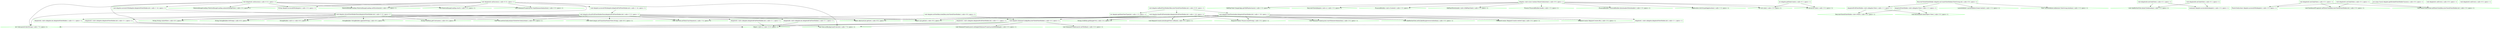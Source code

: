 digraph {
"java.lang.Object.<init>().dfab4f0d99f94f824a6db190f40d78c9" [shape=box,label="Object.<init>() | calls=15 0 | specs=-1)",color=green,shape=diamond]
"android.support.v7.widget.RecyclerView$Adapter.<init>().89a6e23da85fbff7feed35d9891afdde" [shape=box,label="RecyclerView$Adapter.<init>() | calls=1 0 | specs=-1)",color=green,shape=diamond]
"java.lang.StringBuilder.<init>().a1453c8ccb472646b431701148c46fb8" [shape=box,label="StringBuilder.<init>() | calls=6 0 | specs=-1)",color=green,shape=diamond]
"com.karthik.imager.Adapter$2.<init>(com.karthik.imager.Adapter,com.karthik.imager.Adapter$FullViewHo.91643d565aa1c0693de4446445571222" [shape=box,label="Adapter$2.<init>(Adapter,Adapter$FullViewHolder,int) | calls=2 1 | specs=-1)",color=green,shape=box]
"com.karthik.imager.Adapter$5.<init>(com.karthik.imager.Adapter,com.karthik.imager.Adapter$FullViewHo.982a9f3d2a97343178388d484efb11b6" [shape=box,label="Adapter$5.<init>(Adapter,Adapter$FullViewHolder,int) | calls=3 1 | specs=-1)",color=green,shape=box]
"com.karthik.imager.Adapter$1.<init>(com.karthik.imager.Adapter,com.karthik.imager.Adapter$ViewHolder.8d42c8aae8b0e799afdfadd042ee6833" [shape=box,label="Adapter$1.<init>(Adapter,Adapter$ViewHolder,int) | calls=2 1 | specs=-1)",color=green,shape=box]
"com.karthik.imager.Adapter$3.<init>(com.karthik.imager.Adapter,com.karthik.imager.Adapter$ViewHolder.51273152cfccf218f851f7dce84d7169" [shape=box,label="Adapter$3.<init>(Adapter,Adapter$ViewHolder,int) | calls=3 1 | specs=-1)",color=green,shape=box]
"com.karthik.imager.Adapter$FullViewHolder.<init>(com.karthik.imager.Adapter,android.view.View).7e5c972f78745728c5ec639ca2f8724c" [shape=box,label="Adapter$FullViewHolder.<init>(Adapter,View) | calls=1 2 | specs=-1)",color=green,shape=box]
"com.karthik.imager.Adapter$ViewHolder.<init>(com.karthik.imager.Adapter,android.view.View).40469744a49c6b6c9d9c6693f8bd546d" [shape=box,label="Adapter$ViewHolder.<init>(Adapter,View) | calls=1 2 | specs=-1)",color=green,shape=box]
"com.karthik.imager.Adapter$6.<init>(com.karthik.imager.Adapter,int,com.karthik.imager.Adapter$FullVi.c2e83fbd2fa1b3558ab4a9eba277ea4d" [shape=box,label="Adapter$6.<init>(Adapter,int,Adapter$FullViewHolder) | calls=3 1 | specs=-1)",color=green,shape=box]
"com.karthik.imager.Adapter$4.<init>(com.karthik.imager.Adapter,int,com.karthik.imager.Adapter$ViewHo.ce61eaae3a5c5bfc0417984c1e74970e" [shape=box,label="Adapter$4.<init>(Adapter,int,Adapter$ViewHolder) | calls=3 1 | specs=-1)",color=green,shape=box]
"com.squareup.picasso.Picasso$Builder.<init>(android.content.Context).7109af8a87241eb0b95ec0013408a2d7" [shape=box,label="Picasso$Builder.<init>(Context) | calls=1 0 | specs=-1)",color=green,shape=diamond]
"com.karthik.imager.Adapter.<init>(java.util.List,android.content.Context,com.karthik.imager.Recycler.9d13d7fc465d9f1f414888e21ecaebc7" [shape=box,label="Adapter.<init>(List,Context,PhotoClickListner) | calls=0 9 | specs=-1)",color=green,shape=box]
"com.jakewharton.picasso.OkHttp3Downloader.<init>(okhttp3.OkHttpClient).bb09419b3d244fdac7473cb4eeceae02" [shape=box,label="OkHttp3Downloader.<init>(OkHttpClient) | calls=1 0 | specs=-1)",color=green,shape=diamond]
"android.support.v7.widget.RecyclerView$ViewHolder.<init>(android.view.View).f45e263a88051cdcb587a16bb0fddd44" [shape=box,label="RecyclerView$ViewHolder.<init>(View) | calls=3 0 | specs=-1)",color=green,shape=diamond]
"com.karthik.imager.Recycler.LikeButtonView.AnimClick(boolean):void.98fe745b546c22be6d7025bbcaf4cad3" [shape=box,label="void LikeButtonView.AnimClick(boolean) | calls=2 0 | specs=-1)",color=green,shape=diamond]
"com.karthik.imager.Adapter.access$000(com.karthik.imager.Adapter):java.lang.String.902b1da56bba65b79ef5ed61f9d9e91d" [shape=box,label="String Adapter.access$000(Adapter) | calls=2 0 | specs=-1)",color=green,shape=box]
"com.karthik.imager.Adapter.access$100(com.karthik.imager.Adapter,com.karthik.imager.Adapter$ViewHold.8454d2612369c0dc8579e1e4301cda66" [shape=box,label="void Adapter.access$100(Adapter,Adapter$ViewHolder,int) | calls=1 14 | specs=-1)",color=green,shape=box]
"com.karthik.imager.Adapter.access$200(com.karthik.imager.Adapter,com.karthik.imager.Adapter$FullView.c331e8e908e9c6bb9d997ddd8cd2cdc7" [shape=box,label="void Adapter.access$200(Adapter,Adapter$FullViewHolder,int) | calls=1 14 | specs=-1)",color=green,shape=box]
"com.karthik.imager.Adapter.access$300(com.karthik.imager.Adapter):com.karthik.imager.Recycler.PhotoC.0f416457cc9a0b404a870ae81fa9be96" [shape=box,label="PhotoClickListner Adapter.access$300(Adapter) | calls=2 0 | specs=-1)",color=green,shape=box]
"com.karthik.imager.Adapter.access$400(com.karthik.imager.Adapter):boolean[].c81602cc8a6fb27bd5603bd6fc90bf59" [shape=box,label="boolean[] Adapter.access$400(Adapter) | calls=2 0 | specs=-1)",color=green,shape=box]
"com.github.florent37.materialimageloading.MaterialImageLoading.animate(android.widget.ImageView):com.6a5674865f41a918c014a37e2c88d887" [shape=box,label="MaterialImageLoading MaterialImageLoading.animate(ImageView) | calls=2 0 | specs=-1)",color=green,shape=diamond]
"java.lang.StringBuilder.append(java.lang.String):java.lang.StringBuilder.347880f2435b095a604a93e1e0437477" [shape=box,label="StringBuilder StringBuilder.append(String) | calls=6 0 | specs=-1)",color=green,shape=diamond]
"com.karthik.imager.Adapter.attachFullViewHolderData(com.karthik.imager.Adapter$FullViewHolder,int):v.9f94194b7eccf1c9a744b25afc5f3730" [shape=box,label="void Adapter.attachFullViewHolderData(Adapter$FullViewHolder,int) | calls=2 13 | specs=-1)",color=green,shape=box]
"com.karthik.imager.Adapter.attachViewHolderData(com.karthik.imager.Adapter$ViewHolder,int):void.63076ec293eea5a15868a5769012aad7" [shape=box,label="void Adapter.attachViewHolderData(Adapter$ViewHolder,int) | calls=2 13 | specs=-1)",color=green,shape=box]
"butterknife.ButterKnife.bind(java.lang.Object,android.view.View):void.7d61fae7e0c6e0fcf917cea82eab6398" [shape=box,label="void ButterKnife.bind(Object,View) | calls=3 0 | specs=-1)",color=green,shape=diamond]
"com.karthik.imager.Adapter.bindFullViewholder(com.karthik.imager.Adapter$FullViewHolder,int):void.6bc6ff6a83cf9d8cbdfdb0e76947d688" [shape=box,label="void Adapter.bindFullViewholder(Adapter$FullViewHolder,int) | calls=1 16 | specs=-1)",color=green,shape=box]
"com.karthik.imager.Adapter.bindViewholder(com.karthik.imager.Adapter$ViewHolder,int):void.c7a8db3ca5c67b80acff05e07270b3c6" [shape=box,label="void Adapter.bindViewholder(Adapter$ViewHolder,int) | calls=1 16 | specs=-1)",color=green,shape=box]
"com.squareup.picasso.Picasso$Builder.build():com.squareup.picasso.Picasso.fc346714ec5afb7959a71cb94d6ea065" [shape=box,label="Picasso Picasso$Builder.build() | calls=1 0 | specs=-1)",color=green,shape=diamond]
"com.squareup.picasso.RequestCreator.centerCrop():com.squareup.picasso.RequestCreator.da9c5679260b0556add647cfed85599a" [shape=box,label="RequestCreator RequestCreator.centerCrop() | calls=3 0 | specs=-1)",color=green,shape=diamond]
"com.squareup.picasso.Picasso$Builder.downloader(com.squareup.picasso.Downloader):com.squareup.picass.f7a37ab291fc1ec285aca1dac604f92e" [shape=box,label="Picasso$Builder Picasso$Builder.downloader(Downloader) | calls=1 0 | specs=-1)",color=green,shape=diamond]
"com.squareup.picasso.RequestCreator.fit():com.squareup.picasso.RequestCreator.51463da0fc7f680478736b0524ed68e4" [shape=box,label="RequestCreator RequestCreator.fit() | calls=3 0 | specs=-1)",color=green,shape=diamond]
"android.view.LayoutInflater.from(android.content.Context):android.view.LayoutInflater.bb6190fb9301f042f33de1599b50c176" [shape=box,label="LayoutInflater LayoutInflater.from(Context) | calls=1 0 | specs=-1)",color=green,shape=diamond]
"java.util.AbstractList.get(int):java.lang.Object.7a3e92c7bb3894920371b1cb88cbf046" [shape=box,label="Object AbstractList.get(int) | calls=9 0 | specs=-1)",color=green,shape=diamond]
"java.util.List.get(int):java.lang.Object.443c15f95e18d3aadc3d478f20fafd92" [shape=box,label="Object List.get(int) | calls=9 0 | specs=-1)",color=green,shape=diamond]
"android.app.Activity.getApplication():android.app.Application.cef3b86a82df74701bcac5bcfe1c34b5" [shape=box,label="Application Activity.getApplication() | calls=1 0 | specs=-1)",color=green,shape=diamond]
"com.karthik.imager.Adapter.getDividedViewHolderClasses():java.lang.Class[].d288131d859269a4ed5ca3e5204cddf4" [shape=box,label="java.lang.Class[] Adapter.getDividedViewHolderClasses() | calls=0 0 | specs=-1)",color=green,shape=box]
"com.karthik.imager.APIService.GridItem.getImageUrl():java.lang.String.44654a6d1451106224a2c581db316bb7" [shape=box,label="String GridItem.getImageUrl() | calls=3 0 | specs=-1)",color=green,shape=diamond]
"com.karthik.imager.Adapter.getItemCount():int.3af048d1ecd235e4d6296ecdc623a703" [shape=box,label="int Adapter.getItemCount() | calls=0 2 | specs=-1)",color=green,shape=box]
"com.karthik.imager.Adapter.getItemViewType(int):int.e1f37532ea9ef6b91b2116c2eab42727" [shape=box,label="int Adapter.getItemViewType(int) | calls=1 0 | specs=-1)",color=green,shape=box]
"com.karthik.imager.ImagerApp.getOkHttpInstance():okhttp3.OkHttpClient.7b7c112244cf11d1aa30906c22574769" [shape=box,label="OkHttpClient ImagerApp.getOkHttpInstance() | calls=1 0 | specs=-1)",color=green,shape=diamond]
"com.karthik.imager.APIService.GridItem.getUsername():java.lang.String.8fd17b61da301c8b15be76dbb2c51a6a" [shape=box,label="String GridItem.getUsername() | calls=6 0 | specs=-1)",color=green,shape=diamond]
"android.view.LayoutInflater.inflate(int,android.view.ViewGroup,boolean):android.view.View.a16c788d0434d6bf1b5122d03d38f21b" [shape=box,label="View LayoutInflater.inflate(int,ViewGroup,boolean) | calls=1 0 | specs=-1)",color=green,shape=diamond]
"com.squareup.picasso.RequestCreator.into(android.widget.ImageView,com.squareup.picasso.Callback):voi.92225d18d75b170e29bbf5b0b1abb009" [shape=box,label="void RequestCreator.into(ImageView,Callback) | calls=3 0 | specs=-1)",color=green,shape=diamond]
"com.squareup.picasso.Picasso.load(java.lang.String):com.squareup.picasso.RequestCreator.0fce7a217de4a3ba4b9ef7bef7e22344" [shape=box,label="RequestCreator Picasso.load(String) | calls=3 0 | specs=-1)",color=green,shape=diamond]
"com.karthik.imager.Adapter.onBindViewHolder(android.support.v7.widget.RecyclerView$ViewHolder,int):v.7399c45e99b82a32a6e25e3384dd8a2a" [shape=box,label="void Adapter.onBindViewHolder(RecyclerView$ViewHolder,int) | calls=0 20 | specs=-1)",color=green,shape=box]
"com.karthik.imager.Adapter$3.onClick(android.view.View):void.66e65d0a9b512e13ccba01268aab8dd9" [shape=box,label="void Adapter$3.onClick(View) | calls=0 3 | specs=-1)",color=green,shape=box]
"com.karthik.imager.Adapter$4.onClick(android.view.View):void.11d405968bfebc1a3ac1cfb9ffd13783" [shape=box,label="void Adapter$4.onClick(View) | calls=0 2 | specs=-1)",color=green,shape=box]
"com.karthik.imager.Adapter$5.onClick(android.view.View):void.f212ed48215980fd0257732c55c94e09" [shape=box,label="void Adapter$5.onClick(View) | calls=0 3 | specs=-1)",color=green,shape=box]
"com.karthik.imager.Adapter$6.onClick(android.view.View):void.f9f68f2f3f089e879ba154892d966bbb" [shape=box,label="void Adapter$6.onClick(View) | calls=0 2 | specs=-1)",color=green,shape=box]
"com.karthik.imager.Adapter.onCreateViewHolder(android.view.ViewGroup,int):android.support.v7.widget..97e46fa39272689fb2b6631c60a3e78a" [shape=box,label="RecyclerView$ViewHolder Adapter.onCreateViewHolder(ViewGroup,int) | calls=0 6 | specs=-1)",color=green,shape=box]
"com.karthik.imager.Adapter$1.onError():void.d06ac0ea6589704f2c0fc7e9d3fb8360" [shape=box,label="void Adapter$1.onError() | calls=0 0 | specs=-1)",color=green,shape=box]
"com.karthik.imager.Adapter$2.onError():void.9a6bf8d167cdc2d1f0a41d40f676a9e9" [shape=box,label="void Adapter$2.onError() | calls=0 0 | specs=-1)",color=green,shape=box]
"com.karthik.imager.Fragments.DashboardFragment.onPhotoClick(android.support.v7.widget.RecyclerView$V.2826823f22fc48ac982ed12754fdaab4" [shape=box,label="void DashboardFragment.onPhotoClick(RecyclerView$ViewHolder,int) | calls=2 0 | specs=-1)",color=green,shape=diamond]
"com.karthik.imager.Recycler.PhotoClickListner.onPhotoClick(android.support.v7.widget.RecyclerView$Vi.9be88a1885bc5b0da623f991c5d301e1" [shape=box,label="void PhotoClickListner.onPhotoClick(RecyclerView$ViewHolder,int) | calls=2 0 | specs=-1)",color=green,shape=diamond]
"com.karthik.imager.Adapter$1.onSuccess():void.acfa71d3d2ba1cfff31ba66d89d4d1aa" [shape=box,label="void Adapter$1.onSuccess() | calls=0 22 | specs=-1)",color=green,shape=box]
"com.karthik.imager.Adapter$2.onSuccess():void.5cf2f297beb15fd792d4782ca3a5b5b2" [shape=box,label="void Adapter$2.onSuccess() | calls=0 22 | specs=-1)",color=green,shape=box]
"com.karthik.imager.Adapter.onViewRecycled(android.support.v7.widget.RecyclerView$ViewHolder):void.236b7866ec166f3670b5e9a38500d183" [shape=box,label="void Adapter.onViewRecycled(RecyclerView$ViewHolder) | calls=0 6 | specs=-1)",color=green,shape=box]
"android.graphics.Color.parseColor(java.lang.String):int.712142af51069b36ec9fa90322b89b95" [shape=box,label="int Color.parseColor(String) | calls=7 0 | specs=-1)",color=green,shape=diamond]
"com.facebook.shimmer.ShimmerFrameLayout.setAngle(com.facebook.shimmer.ShimmerFrameLayout$MaskAngle):.e171d58ba04ac927b13ead4872ca01db" [shape=box,label="void ShimmerFrameLayout.setAngle(ShimmerFrameLayout$MaskAngle) | calls=5 0 | specs=-1)",color=green,shape=diamond]
"android.view.View.setBackgroundColor(int):void.e6675ffd248e44b255c6d9cae817c0f7" [shape=box,label="void View.setBackgroundColor(int) | calls=7 0 | specs=-1)",color=green,shape=diamond]
"com.github.florent37.materialimageloading.MaterialImageLoading.setDuration(int):com.github.florent37.96d5afa9672bf87cd12014173c907e10" [shape=box,label="MaterialImageLoading MaterialImageLoading.setDuration(int) | calls=2 0 | specs=-1)",color=green,shape=diamond]
"com.karthik.imager.Recycler.LikeButtonView.setIsLikedImageresource(boolean):void.6322ba1e69960a11d93235ac274b50b8" [shape=box,label="void LikeButtonView.setIsLikedImageresource(boolean) | calls=3 0 | specs=-1)",color=green,shape=diamond]
"android.view.View.setOnClickListener(android.view.View$OnClickListener):void.3a8774cd09e601df8eb3337a6947b61a" [shape=box,label="void View.setOnClickListener(View$OnClickListener) | calls=6 0 | specs=-1)",color=green,shape=diamond]
"android.widget.TextView.setText(java.lang.CharSequence):void.aa5ba84940c4b70ce95ea3e31703744f" [shape=box,label="void TextView.setText(CharSequence) | calls=7 0 | specs=-1)",color=green,shape=diamond]
"com.facebook.shimmer.ShimmerFrameLayout.setTilt(float):void.cbfe41daf2d609311d0a56ea69de3ccf" [shape=box,label="void ShimmerFrameLayout.setTilt(float) | calls=5 0 | specs=-1)",color=green,shape=diamond]
"android.support.v4.view.ViewCompat.setTransitionName(android.view.View,java.lang.String):void.e0f3e711788b7d503d2d5f1d391f8784" [shape=box,label="void ViewCompat.setTransitionName(View,String) | calls=6 0 | specs=-1)",color=green,shape=diamond]
"com.karthik.imager.Adapter.shimmerConfig(android.support.v7.widget.RecyclerView$ViewHolder):void.3b1caf37269f79334ac178ce7bceb4d0" [shape=box,label="void Adapter.shimmerConfig(RecyclerView$ViewHolder) | calls=4 4 | specs=-1)",color=green,shape=box]
"java.util.ArrayList.size():int.16e0032c4c6bbb047bf4a0c023035add" [shape=box,label="int ArrayList.size() | calls=2 0 | specs=-1)",color=green,shape=diamond]
"java.util.List.size():int.356f3d3a15ab19c2108beb77cf26f39a" [shape=box,label="int List.size() | calls=2 0 | specs=-1)",color=green,shape=diamond]
"com.github.florent37.materialimageloading.MaterialImageLoading.start():void.d254ad16367928b54a8ad4f9a0870728" [shape=box,label="void MaterialImageLoading.start() | calls=2 0 | specs=-1)",color=green,shape=diamond]
"com.facebook.shimmer.ShimmerFrameLayout.startShimmerAnimation():void.5f7ead2f1a3dc11b3e7d9e526fc7ef30" [shape=box,label="void ShimmerFrameLayout.startShimmerAnimation() | calls=3 0 | specs=-1)",color=green,shape=diamond]
"com.facebook.shimmer.ShimmerFrameLayout.stopShimmerAnimation():void.837bfc00a66ec1281c53994b13b5fb60" [shape=box,label="void ShimmerFrameLayout.stopShimmerAnimation() | calls=2 0 | specs=-1)",color=green,shape=diamond]
"java.lang.StringBuilder.toString():java.lang.String.4a65ad5ed7556db09d8fe83c91a23801" [shape=box,label="String StringBuilder.toString() | calls=6 0 | specs=-1)",color=green,shape=diamond]
"java.lang.String.valueOf(int):java.lang.String.e3bfb10aef7428d1d6b7d513d89bc074" [shape=box,label="String String.valueOf(int) | calls=6 0 | specs=-1)",color=green,shape=diamond]
"com.karthik.imager.Adapter.shimmerConfig(android.support.v7.widget.RecyclerView$ViewHolder):void.3b1caf37269f79334ac178ce7bceb4d0" -> "com.facebook.shimmer.ShimmerFrameLayout.setTilt(float):void.cbfe41daf2d609311d0a56ea69de3ccf"
"com.karthik.imager.Adapter.shimmerConfig(android.support.v7.widget.RecyclerView$ViewHolder):void.3b1caf37269f79334ac178ce7bceb4d0" -> "android.view.View.setBackgroundColor(int):void.e6675ffd248e44b255c6d9cae817c0f7"
"com.karthik.imager.Adapter.shimmerConfig(android.support.v7.widget.RecyclerView$ViewHolder):void.3b1caf37269f79334ac178ce7bceb4d0" -> "com.facebook.shimmer.ShimmerFrameLayout.setAngle(com.facebook.shimmer.ShimmerFrameLayout$MaskAngle):.e171d58ba04ac927b13ead4872ca01db"
"com.karthik.imager.Adapter.shimmerConfig(android.support.v7.widget.RecyclerView$ViewHolder):void.3b1caf37269f79334ac178ce7bceb4d0" -> "android.graphics.Color.parseColor(java.lang.String):int.712142af51069b36ec9fa90322b89b95"
"com.karthik.imager.Adapter.onViewRecycled(android.support.v7.widget.RecyclerView$ViewHolder):void.236b7866ec166f3670b5e9a38500d183" -> "com.karthik.imager.Adapter.shimmerConfig(android.support.v7.widget.RecyclerView$ViewHolder):void.3b1caf37269f79334ac178ce7bceb4d0"
"com.karthik.imager.Adapter.onViewRecycled(android.support.v7.widget.RecyclerView$ViewHolder):void.236b7866ec166f3670b5e9a38500d183" -> "android.widget.TextView.setText(java.lang.CharSequence):void.aa5ba84940c4b70ce95ea3e31703744f"
"com.karthik.imager.Adapter$2.onSuccess():void.5cf2f297beb15fd792d4782ca3a5b5b2" -> "com.facebook.shimmer.ShimmerFrameLayout.stopShimmerAnimation():void.837bfc00a66ec1281c53994b13b5fb60"
"com.karthik.imager.Adapter$2.onSuccess():void.5cf2f297beb15fd792d4782ca3a5b5b2" -> "com.github.florent37.materialimageloading.MaterialImageLoading.start():void.d254ad16367928b54a8ad4f9a0870728"
"com.karthik.imager.Adapter$2.onSuccess():void.5cf2f297beb15fd792d4782ca3a5b5b2" -> "com.github.florent37.materialimageloading.MaterialImageLoading.setDuration(int):com.github.florent37.96d5afa9672bf87cd12014173c907e10"
"com.karthik.imager.Adapter$2.onSuccess():void.5cf2f297beb15fd792d4782ca3a5b5b2" -> "android.view.View.setBackgroundColor(int):void.e6675ffd248e44b255c6d9cae817c0f7"
"com.karthik.imager.Adapter$2.onSuccess():void.5cf2f297beb15fd792d4782ca3a5b5b2" -> "android.graphics.Color.parseColor(java.lang.String):int.712142af51069b36ec9fa90322b89b95"
"com.karthik.imager.Adapter$2.onSuccess():void.5cf2f297beb15fd792d4782ca3a5b5b2" -> "com.github.florent37.materialimageloading.MaterialImageLoading.animate(android.widget.ImageView):com.6a5674865f41a918c014a37e2c88d887"
"com.karthik.imager.Adapter$2.onSuccess():void.5cf2f297beb15fd792d4782ca3a5b5b2" -> "com.karthik.imager.Adapter.access$200(com.karthik.imager.Adapter,com.karthik.imager.Adapter$FullView.c331e8e908e9c6bb9d997ddd8cd2cdc7"
"com.karthik.imager.Adapter$2.onSuccess():void.5cf2f297beb15fd792d4782ca3a5b5b2" -> "com.karthik.imager.Adapter.access$000(com.karthik.imager.Adapter):java.lang.String.902b1da56bba65b79ef5ed61f9d9e91d"
"com.karthik.imager.Adapter$1.onSuccess():void.acfa71d3d2ba1cfff31ba66d89d4d1aa" -> "com.facebook.shimmer.ShimmerFrameLayout.stopShimmerAnimation():void.837bfc00a66ec1281c53994b13b5fb60"
"com.karthik.imager.Adapter$1.onSuccess():void.acfa71d3d2ba1cfff31ba66d89d4d1aa" -> "com.github.florent37.materialimageloading.MaterialImageLoading.start():void.d254ad16367928b54a8ad4f9a0870728"
"com.karthik.imager.Adapter$1.onSuccess():void.acfa71d3d2ba1cfff31ba66d89d4d1aa" -> "com.github.florent37.materialimageloading.MaterialImageLoading.setDuration(int):com.github.florent37.96d5afa9672bf87cd12014173c907e10"
"com.karthik.imager.Adapter$1.onSuccess():void.acfa71d3d2ba1cfff31ba66d89d4d1aa" -> "android.view.View.setBackgroundColor(int):void.e6675ffd248e44b255c6d9cae817c0f7"
"com.karthik.imager.Adapter$1.onSuccess():void.acfa71d3d2ba1cfff31ba66d89d4d1aa" -> "android.graphics.Color.parseColor(java.lang.String):int.712142af51069b36ec9fa90322b89b95"
"com.karthik.imager.Adapter$1.onSuccess():void.acfa71d3d2ba1cfff31ba66d89d4d1aa" -> "com.github.florent37.materialimageloading.MaterialImageLoading.animate(android.widget.ImageView):com.6a5674865f41a918c014a37e2c88d887"
"com.karthik.imager.Adapter$1.onSuccess():void.acfa71d3d2ba1cfff31ba66d89d4d1aa" -> "com.karthik.imager.Adapter.access$100(com.karthik.imager.Adapter,com.karthik.imager.Adapter$ViewHold.8454d2612369c0dc8579e1e4301cda66"
"com.karthik.imager.Adapter$1.onSuccess():void.acfa71d3d2ba1cfff31ba66d89d4d1aa" -> "com.karthik.imager.Adapter.access$000(com.karthik.imager.Adapter):java.lang.String.902b1da56bba65b79ef5ed61f9d9e91d"
"com.karthik.imager.Adapter.onCreateViewHolder(android.view.ViewGroup,int):android.support.v7.widget..97e46fa39272689fb2b6631c60a3e78a" -> "android.view.LayoutInflater.inflate(int,android.view.ViewGroup,boolean):android.view.View.a16c788d0434d6bf1b5122d03d38f21b"
"com.karthik.imager.Adapter.onCreateViewHolder(android.view.ViewGroup,int):android.support.v7.widget..97e46fa39272689fb2b6631c60a3e78a" -> "android.view.LayoutInflater.from(android.content.Context):android.view.LayoutInflater.bb6190fb9301f042f33de1599b50c176"
"com.karthik.imager.Adapter.onCreateViewHolder(android.view.ViewGroup,int):android.support.v7.widget..97e46fa39272689fb2b6631c60a3e78a" -> "com.karthik.imager.Adapter$ViewHolder.<init>(com.karthik.imager.Adapter,android.view.View).40469744a49c6b6c9d9c6693f8bd546d"
"com.karthik.imager.Adapter.onCreateViewHolder(android.view.ViewGroup,int):android.support.v7.widget..97e46fa39272689fb2b6631c60a3e78a" -> "com.karthik.imager.Adapter$FullViewHolder.<init>(com.karthik.imager.Adapter,android.view.View).7e5c972f78745728c5ec639ca2f8724c"
"com.karthik.imager.Adapter$6.onClick(android.view.View):void.f9f68f2f3f089e879ba154892d966bbb" -> "com.karthik.imager.Adapter.access$400(com.karthik.imager.Adapter):boolean[].c81602cc8a6fb27bd5603bd6fc90bf59"
"com.karthik.imager.Adapter$6.onClick(android.view.View):void.f9f68f2f3f089e879ba154892d966bbb" -> "com.karthik.imager.Recycler.LikeButtonView.AnimClick(boolean):void.98fe745b546c22be6d7025bbcaf4cad3"
"com.karthik.imager.Adapter$5.onClick(android.view.View):void.f212ed48215980fd0257732c55c94e09" -> "com.karthik.imager.Recycler.PhotoClickListner.onPhotoClick(android.support.v7.widget.RecyclerView$Vi.9be88a1885bc5b0da623f991c5d301e1"
"com.karthik.imager.Adapter$5.onClick(android.view.View):void.f212ed48215980fd0257732c55c94e09" -> "com.karthik.imager.Fragments.DashboardFragment.onPhotoClick(android.support.v7.widget.RecyclerView$V.2826823f22fc48ac982ed12754fdaab4"
"com.karthik.imager.Adapter$5.onClick(android.view.View):void.f212ed48215980fd0257732c55c94e09" -> "com.karthik.imager.Adapter.access$300(com.karthik.imager.Adapter):com.karthik.imager.Recycler.PhotoC.0f416457cc9a0b404a870ae81fa9be96"
"com.karthik.imager.Adapter$4.onClick(android.view.View):void.11d405968bfebc1a3ac1cfb9ffd13783" -> "com.karthik.imager.Adapter.access$400(com.karthik.imager.Adapter):boolean[].c81602cc8a6fb27bd5603bd6fc90bf59"
"com.karthik.imager.Adapter$4.onClick(android.view.View):void.11d405968bfebc1a3ac1cfb9ffd13783" -> "com.karthik.imager.Recycler.LikeButtonView.AnimClick(boolean):void.98fe745b546c22be6d7025bbcaf4cad3"
"com.karthik.imager.Adapter$3.onClick(android.view.View):void.66e65d0a9b512e13ccba01268aab8dd9" -> "com.karthik.imager.Recycler.PhotoClickListner.onPhotoClick(android.support.v7.widget.RecyclerView$Vi.9be88a1885bc5b0da623f991c5d301e1"
"com.karthik.imager.Adapter$3.onClick(android.view.View):void.66e65d0a9b512e13ccba01268aab8dd9" -> "com.karthik.imager.Fragments.DashboardFragment.onPhotoClick(android.support.v7.widget.RecyclerView$V.2826823f22fc48ac982ed12754fdaab4"
"com.karthik.imager.Adapter$3.onClick(android.view.View):void.66e65d0a9b512e13ccba01268aab8dd9" -> "com.karthik.imager.Adapter.access$300(com.karthik.imager.Adapter):com.karthik.imager.Recycler.PhotoC.0f416457cc9a0b404a870ae81fa9be96"
"com.karthik.imager.Adapter.onBindViewHolder(android.support.v7.widget.RecyclerView$ViewHolder,int):v.7399c45e99b82a32a6e25e3384dd8a2a" -> "com.karthik.imager.Adapter.getItemViewType(int):int.e1f37532ea9ef6b91b2116c2eab42727"
"com.karthik.imager.Adapter.onBindViewHolder(android.support.v7.widget.RecyclerView$ViewHolder,int):v.7399c45e99b82a32a6e25e3384dd8a2a" -> "com.karthik.imager.Adapter.bindViewholder(com.karthik.imager.Adapter$ViewHolder,int):void.c7a8db3ca5c67b80acff05e07270b3c6"
"com.karthik.imager.Adapter.onBindViewHolder(android.support.v7.widget.RecyclerView$ViewHolder,int):v.7399c45e99b82a32a6e25e3384dd8a2a" -> "com.karthik.imager.Adapter.bindFullViewholder(com.karthik.imager.Adapter$FullViewHolder,int):void.6bc6ff6a83cf9d8cbdfdb0e76947d688"
"com.karthik.imager.Adapter.getItemCount():int.3af048d1ecd235e4d6296ecdc623a703" -> "java.util.List.size():int.356f3d3a15ab19c2108beb77cf26f39a"
"com.karthik.imager.Adapter.getItemCount():int.3af048d1ecd235e4d6296ecdc623a703" -> "java.util.ArrayList.size():int.16e0032c4c6bbb047bf4a0c023035add"
"com.karthik.imager.Adapter.bindViewholder(com.karthik.imager.Adapter$ViewHolder,int):void.c7a8db3ca5c67b80acff05e07270b3c6" -> "com.facebook.shimmer.ShimmerFrameLayout.startShimmerAnimation():void.5f7ead2f1a3dc11b3e7d9e526fc7ef30"
"com.karthik.imager.Adapter.bindViewholder(com.karthik.imager.Adapter$ViewHolder,int):void.c7a8db3ca5c67b80acff05e07270b3c6" -> "com.karthik.imager.Adapter.shimmerConfig(android.support.v7.widget.RecyclerView$ViewHolder):void.3b1caf37269f79334ac178ce7bceb4d0"
"com.karthik.imager.Adapter.bindViewholder(com.karthik.imager.Adapter$ViewHolder,int):void.c7a8db3ca5c67b80acff05e07270b3c6" -> "com.karthik.imager.Recycler.LikeButtonView.setIsLikedImageresource(boolean):void.6322ba1e69960a11d93235ac274b50b8"
"com.karthik.imager.Adapter.bindViewholder(com.karthik.imager.Adapter$ViewHolder,int):void.c7a8db3ca5c67b80acff05e07270b3c6" -> "com.squareup.picasso.Picasso.load(java.lang.String):com.squareup.picasso.RequestCreator.0fce7a217de4a3ba4b9ef7bef7e22344"
"com.karthik.imager.Adapter.bindViewholder(com.karthik.imager.Adapter$ViewHolder,int):void.c7a8db3ca5c67b80acff05e07270b3c6" -> "com.squareup.picasso.RequestCreator.into(android.widget.ImageView,com.squareup.picasso.Callback):voi.92225d18d75b170e29bbf5b0b1abb009"
"com.karthik.imager.Adapter.bindViewholder(com.karthik.imager.Adapter$ViewHolder,int):void.c7a8db3ca5c67b80acff05e07270b3c6" -> "com.karthik.imager.APIService.GridItem.getImageUrl():java.lang.String.44654a6d1451106224a2c581db316bb7"
"com.karthik.imager.Adapter.bindViewholder(com.karthik.imager.Adapter$ViewHolder,int):void.c7a8db3ca5c67b80acff05e07270b3c6" -> "java.util.List.get(int):java.lang.Object.443c15f95e18d3aadc3d478f20fafd92"
"com.karthik.imager.Adapter.bindViewholder(com.karthik.imager.Adapter$ViewHolder,int):void.c7a8db3ca5c67b80acff05e07270b3c6" -> "java.util.AbstractList.get(int):java.lang.Object.7a3e92c7bb3894920371b1cb88cbf046"
"com.karthik.imager.Adapter.bindViewholder(com.karthik.imager.Adapter$ViewHolder,int):void.c7a8db3ca5c67b80acff05e07270b3c6" -> "com.squareup.picasso.RequestCreator.fit():com.squareup.picasso.RequestCreator.51463da0fc7f680478736b0524ed68e4"
"com.karthik.imager.Adapter.bindViewholder(com.karthik.imager.Adapter$ViewHolder,int):void.c7a8db3ca5c67b80acff05e07270b3c6" -> "com.squareup.picasso.RequestCreator.centerCrop():com.squareup.picasso.RequestCreator.da9c5679260b0556add647cfed85599a"
"com.karthik.imager.Adapter.bindViewholder(com.karthik.imager.Adapter$ViewHolder,int):void.c7a8db3ca5c67b80acff05e07270b3c6" -> "com.karthik.imager.Adapter$1.<init>(com.karthik.imager.Adapter,com.karthik.imager.Adapter$ViewHolder.8d42c8aae8b0e799afdfadd042ee6833"
"com.karthik.imager.Adapter.bindFullViewholder(com.karthik.imager.Adapter$FullViewHolder,int):void.6bc6ff6a83cf9d8cbdfdb0e76947d688" -> "com.facebook.shimmer.ShimmerFrameLayout.startShimmerAnimation():void.5f7ead2f1a3dc11b3e7d9e526fc7ef30"
"com.karthik.imager.Adapter.bindFullViewholder(com.karthik.imager.Adapter$FullViewHolder,int):void.6bc6ff6a83cf9d8cbdfdb0e76947d688" -> "com.karthik.imager.Adapter.shimmerConfig(android.support.v7.widget.RecyclerView$ViewHolder):void.3b1caf37269f79334ac178ce7bceb4d0"
"com.karthik.imager.Adapter.bindFullViewholder(com.karthik.imager.Adapter$FullViewHolder,int):void.6bc6ff6a83cf9d8cbdfdb0e76947d688" -> "com.karthik.imager.Recycler.LikeButtonView.setIsLikedImageresource(boolean):void.6322ba1e69960a11d93235ac274b50b8"
"com.karthik.imager.Adapter.bindFullViewholder(com.karthik.imager.Adapter$FullViewHolder,int):void.6bc6ff6a83cf9d8cbdfdb0e76947d688" -> "com.squareup.picasso.Picasso.load(java.lang.String):com.squareup.picasso.RequestCreator.0fce7a217de4a3ba4b9ef7bef7e22344"
"com.karthik.imager.Adapter.bindFullViewholder(com.karthik.imager.Adapter$FullViewHolder,int):void.6bc6ff6a83cf9d8cbdfdb0e76947d688" -> "com.squareup.picasso.RequestCreator.into(android.widget.ImageView,com.squareup.picasso.Callback):voi.92225d18d75b170e29bbf5b0b1abb009"
"com.karthik.imager.Adapter.bindFullViewholder(com.karthik.imager.Adapter$FullViewHolder,int):void.6bc6ff6a83cf9d8cbdfdb0e76947d688" -> "com.karthik.imager.APIService.GridItem.getImageUrl():java.lang.String.44654a6d1451106224a2c581db316bb7"
"com.karthik.imager.Adapter.bindFullViewholder(com.karthik.imager.Adapter$FullViewHolder,int):void.6bc6ff6a83cf9d8cbdfdb0e76947d688" -> "java.util.List.get(int):java.lang.Object.443c15f95e18d3aadc3d478f20fafd92"
"com.karthik.imager.Adapter.bindFullViewholder(com.karthik.imager.Adapter$FullViewHolder,int):void.6bc6ff6a83cf9d8cbdfdb0e76947d688" -> "java.util.AbstractList.get(int):java.lang.Object.7a3e92c7bb3894920371b1cb88cbf046"
"com.karthik.imager.Adapter.bindFullViewholder(com.karthik.imager.Adapter$FullViewHolder,int):void.6bc6ff6a83cf9d8cbdfdb0e76947d688" -> "com.squareup.picasso.RequestCreator.fit():com.squareup.picasso.RequestCreator.51463da0fc7f680478736b0524ed68e4"
"com.karthik.imager.Adapter.bindFullViewholder(com.karthik.imager.Adapter$FullViewHolder,int):void.6bc6ff6a83cf9d8cbdfdb0e76947d688" -> "com.squareup.picasso.RequestCreator.centerCrop():com.squareup.picasso.RequestCreator.da9c5679260b0556add647cfed85599a"
"com.karthik.imager.Adapter.bindFullViewholder(com.karthik.imager.Adapter$FullViewHolder,int):void.6bc6ff6a83cf9d8cbdfdb0e76947d688" -> "com.karthik.imager.Adapter$2.<init>(com.karthik.imager.Adapter,com.karthik.imager.Adapter$FullViewHo.91643d565aa1c0693de4446445571222"
"com.karthik.imager.Adapter.attachViewHolderData(com.karthik.imager.Adapter$ViewHolder,int):void.63076ec293eea5a15868a5769012aad7" -> "java.lang.String.valueOf(int):java.lang.String.e3bfb10aef7428d1d6b7d513d89bc074"
"com.karthik.imager.Adapter.attachViewHolderData(com.karthik.imager.Adapter$ViewHolder,int):void.63076ec293eea5a15868a5769012aad7" -> "java.lang.StringBuilder.toString():java.lang.String.4a65ad5ed7556db09d8fe83c91a23801"
"com.karthik.imager.Adapter.attachViewHolderData(com.karthik.imager.Adapter$ViewHolder,int):void.63076ec293eea5a15868a5769012aad7" -> "android.support.v4.view.ViewCompat.setTransitionName(android.view.View,java.lang.String):void.e0f3e711788b7d503d2d5f1d391f8784"
"com.karthik.imager.Adapter.attachViewHolderData(com.karthik.imager.Adapter$ViewHolder,int):void.63076ec293eea5a15868a5769012aad7" -> "android.widget.TextView.setText(java.lang.CharSequence):void.aa5ba84940c4b70ce95ea3e31703744f"
"com.karthik.imager.Adapter.attachViewHolderData(com.karthik.imager.Adapter$ViewHolder,int):void.63076ec293eea5a15868a5769012aad7" -> "android.view.View.setOnClickListener(android.view.View$OnClickListener):void.3a8774cd09e601df8eb3337a6947b61a"
"com.karthik.imager.Adapter.attachViewHolderData(com.karthik.imager.Adapter$ViewHolder,int):void.63076ec293eea5a15868a5769012aad7" -> "com.karthik.imager.APIService.GridItem.getUsername():java.lang.String.8fd17b61da301c8b15be76dbb2c51a6a"
"com.karthik.imager.Adapter.attachViewHolderData(com.karthik.imager.Adapter$ViewHolder,int):void.63076ec293eea5a15868a5769012aad7" -> "java.util.List.get(int):java.lang.Object.443c15f95e18d3aadc3d478f20fafd92"
"com.karthik.imager.Adapter.attachViewHolderData(com.karthik.imager.Adapter$ViewHolder,int):void.63076ec293eea5a15868a5769012aad7" -> "java.util.AbstractList.get(int):java.lang.Object.7a3e92c7bb3894920371b1cb88cbf046"
"com.karthik.imager.Adapter.attachViewHolderData(com.karthik.imager.Adapter$ViewHolder,int):void.63076ec293eea5a15868a5769012aad7" -> "java.lang.StringBuilder.append(java.lang.String):java.lang.StringBuilder.347880f2435b095a604a93e1e0437477"
"com.karthik.imager.Adapter.attachViewHolderData(com.karthik.imager.Adapter$ViewHolder,int):void.63076ec293eea5a15868a5769012aad7" -> "com.karthik.imager.Adapter$4.<init>(com.karthik.imager.Adapter,int,com.karthik.imager.Adapter$ViewHo.ce61eaae3a5c5bfc0417984c1e74970e"
"com.karthik.imager.Adapter.attachViewHolderData(com.karthik.imager.Adapter$ViewHolder,int):void.63076ec293eea5a15868a5769012aad7" -> "com.karthik.imager.Adapter$3.<init>(com.karthik.imager.Adapter,com.karthik.imager.Adapter$ViewHolder.51273152cfccf218f851f7dce84d7169"
"com.karthik.imager.Adapter.attachViewHolderData(com.karthik.imager.Adapter$ViewHolder,int):void.63076ec293eea5a15868a5769012aad7" -> "java.lang.StringBuilder.<init>().a1453c8ccb472646b431701148c46fb8"
"com.karthik.imager.Adapter.attachFullViewHolderData(com.karthik.imager.Adapter$FullViewHolder,int):v.9f94194b7eccf1c9a744b25afc5f3730" -> "java.lang.String.valueOf(int):java.lang.String.e3bfb10aef7428d1d6b7d513d89bc074"
"com.karthik.imager.Adapter.attachFullViewHolderData(com.karthik.imager.Adapter$FullViewHolder,int):v.9f94194b7eccf1c9a744b25afc5f3730" -> "java.lang.StringBuilder.toString():java.lang.String.4a65ad5ed7556db09d8fe83c91a23801"
"com.karthik.imager.Adapter.attachFullViewHolderData(com.karthik.imager.Adapter$FullViewHolder,int):v.9f94194b7eccf1c9a744b25afc5f3730" -> "android.support.v4.view.ViewCompat.setTransitionName(android.view.View,java.lang.String):void.e0f3e711788b7d503d2d5f1d391f8784"
"com.karthik.imager.Adapter.attachFullViewHolderData(com.karthik.imager.Adapter$FullViewHolder,int):v.9f94194b7eccf1c9a744b25afc5f3730" -> "android.widget.TextView.setText(java.lang.CharSequence):void.aa5ba84940c4b70ce95ea3e31703744f"
"com.karthik.imager.Adapter.attachFullViewHolderData(com.karthik.imager.Adapter$FullViewHolder,int):v.9f94194b7eccf1c9a744b25afc5f3730" -> "android.view.View.setOnClickListener(android.view.View$OnClickListener):void.3a8774cd09e601df8eb3337a6947b61a"
"com.karthik.imager.Adapter.attachFullViewHolderData(com.karthik.imager.Adapter$FullViewHolder,int):v.9f94194b7eccf1c9a744b25afc5f3730" -> "com.karthik.imager.APIService.GridItem.getUsername():java.lang.String.8fd17b61da301c8b15be76dbb2c51a6a"
"com.karthik.imager.Adapter.attachFullViewHolderData(com.karthik.imager.Adapter$FullViewHolder,int):v.9f94194b7eccf1c9a744b25afc5f3730" -> "java.util.List.get(int):java.lang.Object.443c15f95e18d3aadc3d478f20fafd92"
"com.karthik.imager.Adapter.attachFullViewHolderData(com.karthik.imager.Adapter$FullViewHolder,int):v.9f94194b7eccf1c9a744b25afc5f3730" -> "java.util.AbstractList.get(int):java.lang.Object.7a3e92c7bb3894920371b1cb88cbf046"
"com.karthik.imager.Adapter.attachFullViewHolderData(com.karthik.imager.Adapter$FullViewHolder,int):v.9f94194b7eccf1c9a744b25afc5f3730" -> "java.lang.StringBuilder.append(java.lang.String):java.lang.StringBuilder.347880f2435b095a604a93e1e0437477"
"com.karthik.imager.Adapter.attachFullViewHolderData(com.karthik.imager.Adapter$FullViewHolder,int):v.9f94194b7eccf1c9a744b25afc5f3730" -> "com.karthik.imager.Adapter$6.<init>(com.karthik.imager.Adapter,int,com.karthik.imager.Adapter$FullVi.c2e83fbd2fa1b3558ab4a9eba277ea4d"
"com.karthik.imager.Adapter.attachFullViewHolderData(com.karthik.imager.Adapter$FullViewHolder,int):v.9f94194b7eccf1c9a744b25afc5f3730" -> "com.karthik.imager.Adapter$5.<init>(com.karthik.imager.Adapter,com.karthik.imager.Adapter$FullViewHo.982a9f3d2a97343178388d484efb11b6"
"com.karthik.imager.Adapter.attachFullViewHolderData(com.karthik.imager.Adapter$FullViewHolder,int):v.9f94194b7eccf1c9a744b25afc5f3730" -> "java.lang.StringBuilder.<init>().a1453c8ccb472646b431701148c46fb8"
"com.karthik.imager.Adapter.access$200(com.karthik.imager.Adapter,com.karthik.imager.Adapter$FullView.c331e8e908e9c6bb9d997ddd8cd2cdc7" -> "com.karthik.imager.Adapter.attachFullViewHolderData(com.karthik.imager.Adapter$FullViewHolder,int):v.9f94194b7eccf1c9a744b25afc5f3730"
"com.karthik.imager.Adapter.access$100(com.karthik.imager.Adapter,com.karthik.imager.Adapter$ViewHold.8454d2612369c0dc8579e1e4301cda66" -> "com.karthik.imager.Adapter.attachViewHolderData(com.karthik.imager.Adapter$ViewHolder,int):void.63076ec293eea5a15868a5769012aad7"
"com.karthik.imager.Adapter.<init>(java.util.List,android.content.Context,com.karthik.imager.Recycler.9d13d7fc465d9f1f414888e21ecaebc7" -> "java.util.List.size():int.356f3d3a15ab19c2108beb77cf26f39a"
"com.karthik.imager.Adapter.<init>(java.util.List,android.content.Context,com.karthik.imager.Recycler.9d13d7fc465d9f1f414888e21ecaebc7" -> "java.util.ArrayList.size():int.16e0032c4c6bbb047bf4a0c023035add"
"com.karthik.imager.Adapter.<init>(java.util.List,android.content.Context,com.karthik.imager.Recycler.9d13d7fc465d9f1f414888e21ecaebc7" -> "com.karthik.imager.ImagerApp.getOkHttpInstance():okhttp3.OkHttpClient.7b7c112244cf11d1aa30906c22574769"
"com.karthik.imager.Adapter.<init>(java.util.List,android.content.Context,com.karthik.imager.Recycler.9d13d7fc465d9f1f414888e21ecaebc7" -> "android.app.Activity.getApplication():android.app.Application.cef3b86a82df74701bcac5bcfe1c34b5"
"com.karthik.imager.Adapter.<init>(java.util.List,android.content.Context,com.karthik.imager.Recycler.9d13d7fc465d9f1f414888e21ecaebc7" -> "com.squareup.picasso.Picasso$Builder.downloader(com.squareup.picasso.Downloader):com.squareup.picass.f7a37ab291fc1ec285aca1dac604f92e"
"com.karthik.imager.Adapter.<init>(java.util.List,android.content.Context,com.karthik.imager.Recycler.9d13d7fc465d9f1f414888e21ecaebc7" -> "com.squareup.picasso.Picasso$Builder.build():com.squareup.picasso.Picasso.fc346714ec5afb7959a71cb94d6ea065"
"com.karthik.imager.Adapter.<init>(java.util.List,android.content.Context,com.karthik.imager.Recycler.9d13d7fc465d9f1f414888e21ecaebc7" -> "com.jakewharton.picasso.OkHttp3Downloader.<init>(okhttp3.OkHttpClient).bb09419b3d244fdac7473cb4eeceae02"
"com.karthik.imager.Adapter.<init>(java.util.List,android.content.Context,com.karthik.imager.Recycler.9d13d7fc465d9f1f414888e21ecaebc7" -> "com.squareup.picasso.Picasso$Builder.<init>(android.content.Context).7109af8a87241eb0b95ec0013408a2d7"
"com.karthik.imager.Adapter.<init>(java.util.List,android.content.Context,com.karthik.imager.Recycler.9d13d7fc465d9f1f414888e21ecaebc7" -> "android.support.v7.widget.RecyclerView$Adapter.<init>().89a6e23da85fbff7feed35d9891afdde"
"com.karthik.imager.Adapter$4.<init>(com.karthik.imager.Adapter,int,com.karthik.imager.Adapter$ViewHo.ce61eaae3a5c5bfc0417984c1e74970e" -> "java.lang.Object.<init>().dfab4f0d99f94f824a6db190f40d78c9"
"com.karthik.imager.Adapter$6.<init>(com.karthik.imager.Adapter,int,com.karthik.imager.Adapter$FullVi.c2e83fbd2fa1b3558ab4a9eba277ea4d" -> "java.lang.Object.<init>().dfab4f0d99f94f824a6db190f40d78c9"
"com.karthik.imager.Adapter$ViewHolder.<init>(com.karthik.imager.Adapter,android.view.View).40469744a49c6b6c9d9c6693f8bd546d" -> "butterknife.ButterKnife.bind(java.lang.Object,android.view.View):void.7d61fae7e0c6e0fcf917cea82eab6398"
"com.karthik.imager.Adapter$ViewHolder.<init>(com.karthik.imager.Adapter,android.view.View).40469744a49c6b6c9d9c6693f8bd546d" -> "android.support.v7.widget.RecyclerView$ViewHolder.<init>(android.view.View).f45e263a88051cdcb587a16bb0fddd44"
"com.karthik.imager.Adapter$FullViewHolder.<init>(com.karthik.imager.Adapter,android.view.View).7e5c972f78745728c5ec639ca2f8724c" -> "butterknife.ButterKnife.bind(java.lang.Object,android.view.View):void.7d61fae7e0c6e0fcf917cea82eab6398"
"com.karthik.imager.Adapter$FullViewHolder.<init>(com.karthik.imager.Adapter,android.view.View).7e5c972f78745728c5ec639ca2f8724c" -> "android.support.v7.widget.RecyclerView$ViewHolder.<init>(android.view.View).f45e263a88051cdcb587a16bb0fddd44"
"com.karthik.imager.Adapter$3.<init>(com.karthik.imager.Adapter,com.karthik.imager.Adapter$ViewHolder.51273152cfccf218f851f7dce84d7169" -> "java.lang.Object.<init>().dfab4f0d99f94f824a6db190f40d78c9"
"com.karthik.imager.Adapter$1.<init>(com.karthik.imager.Adapter,com.karthik.imager.Adapter$ViewHolder.8d42c8aae8b0e799afdfadd042ee6833" -> "java.lang.Object.<init>().dfab4f0d99f94f824a6db190f40d78c9"
"com.karthik.imager.Adapter$5.<init>(com.karthik.imager.Adapter,com.karthik.imager.Adapter$FullViewHo.982a9f3d2a97343178388d484efb11b6" -> "java.lang.Object.<init>().dfab4f0d99f94f824a6db190f40d78c9"
"com.karthik.imager.Adapter$2.<init>(com.karthik.imager.Adapter,com.karthik.imager.Adapter$FullViewHo.91643d565aa1c0693de4446445571222" -> "java.lang.Object.<init>().dfab4f0d99f94f824a6db190f40d78c9"
}
